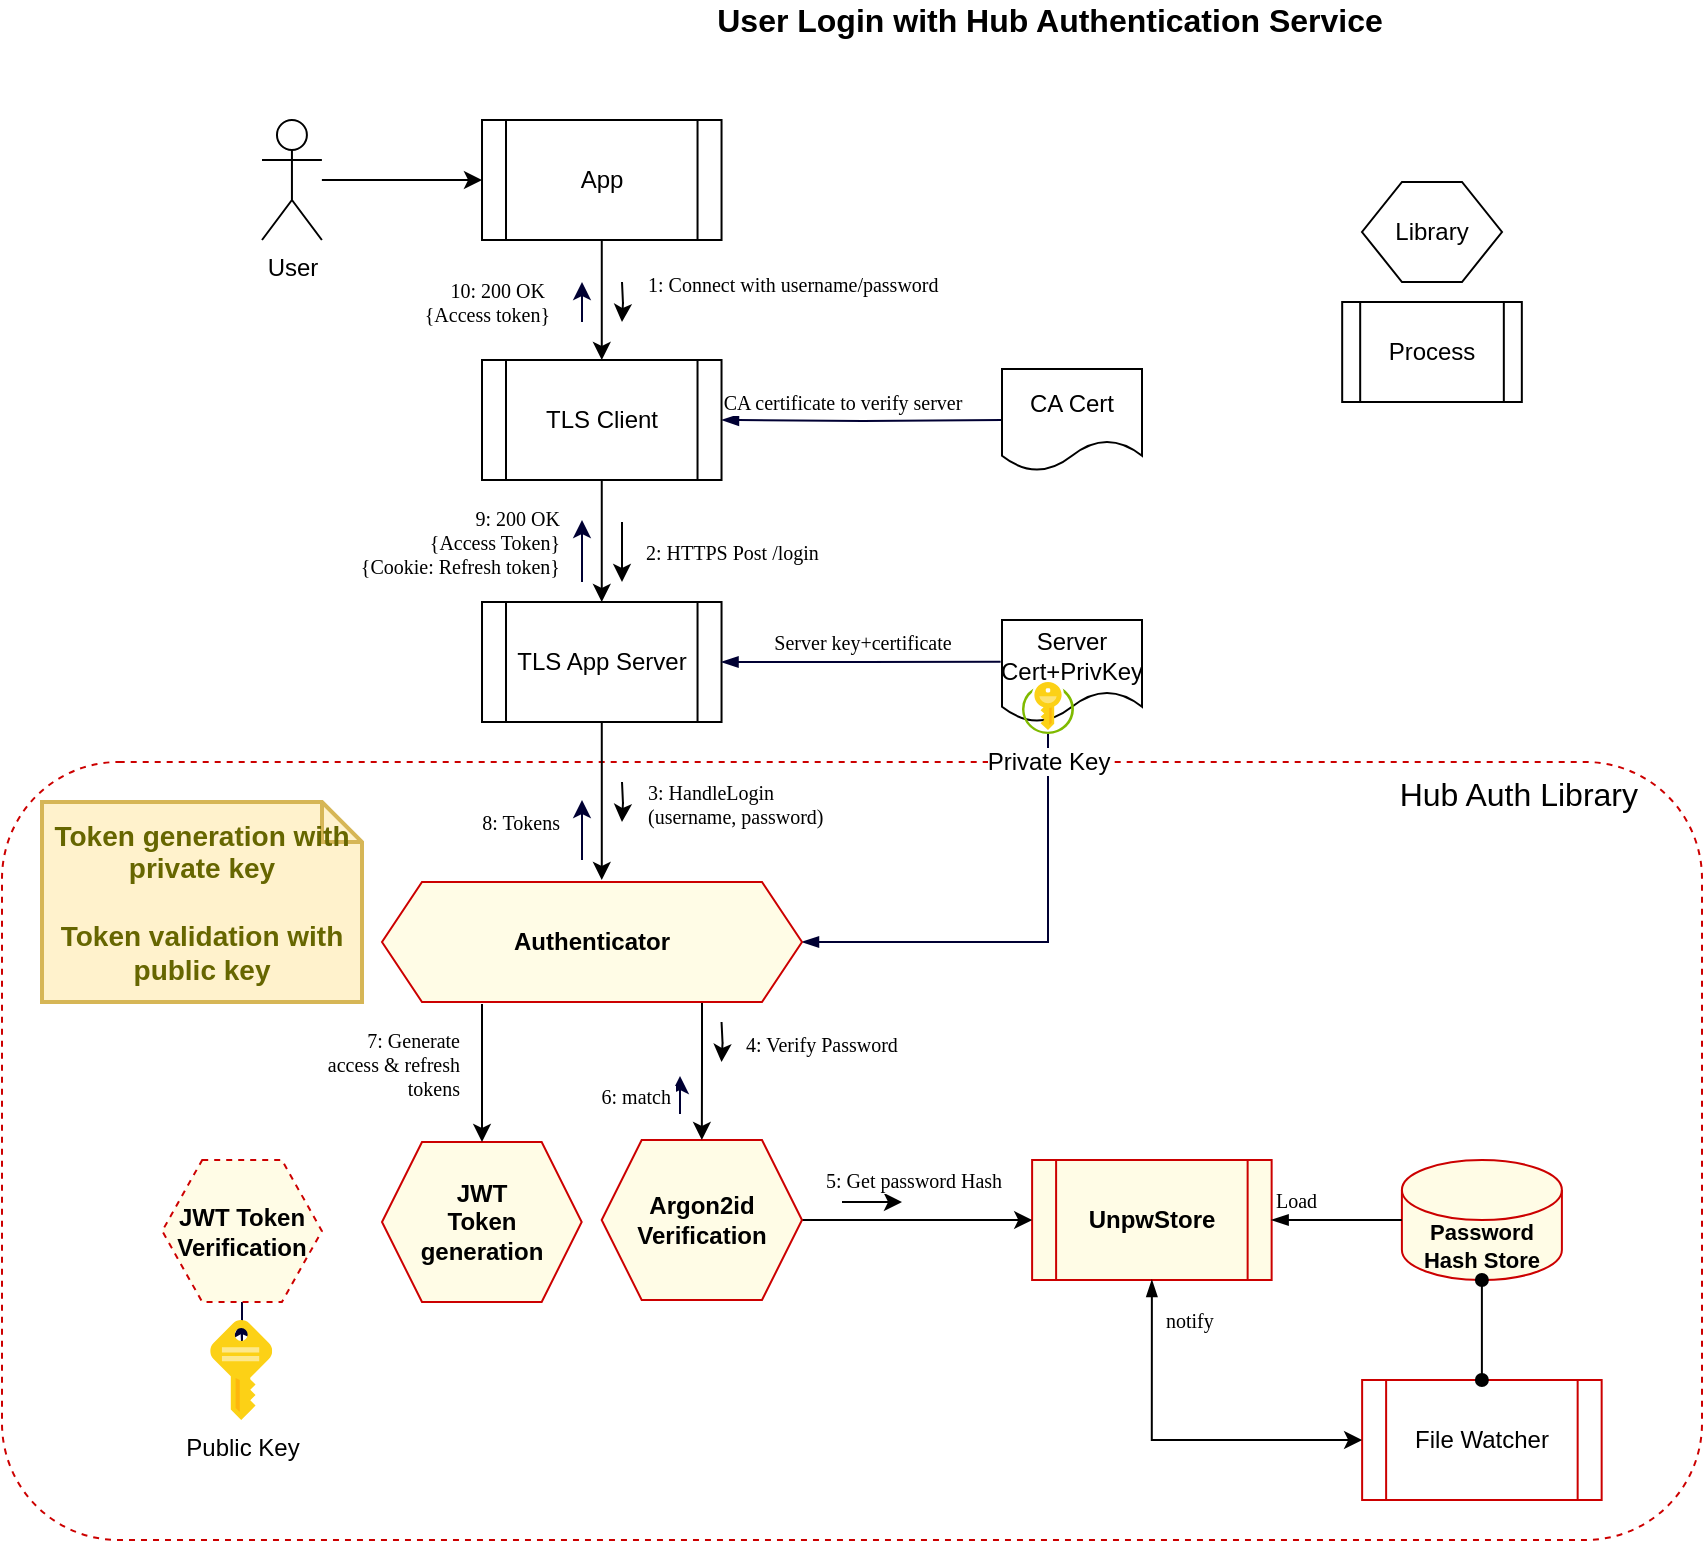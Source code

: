 <mxfile version="15.4.0" type="device"><diagram id="b842wrn-jH_wKSAiMzXX" name="Page-1"><mxGraphModel dx="9" dy="675" grid="1" gridSize="10" guides="1" tooltips="1" connect="1" arrows="1" fold="1" page="1" pageScale="1" pageWidth="1169" pageHeight="827" math="0" shadow="0"><root><mxCell id="0"/><mxCell id="1" parent="0"/><mxCell id="FDRR-PdHbrtoxVK-6h5M-47" value="Hub Auth Library" style="rounded=1;whiteSpace=wrap;html=1;dashed=1;fontSize=16;strokeColor=#CC0000;fillColor=none;align=right;verticalAlign=top;spacingRight=30;" parent="1" vertex="1"><mxGeometry x="1280" y="410" width="850" height="389" as="geometry"/></mxCell><mxCell id="W7-XrqmA51gD8G7lCC8u-2" value="User" style="shape=umlActor;verticalLabelPosition=bottom;verticalAlign=top;html=1;outlineConnect=0;" parent="1" vertex="1"><mxGeometry x="1410.002" y="89" width="29.941" height="60" as="geometry"/></mxCell><mxCell id="Q7s-DtgGucv7IilsmvLH-6" value="UnpwStore" style="shape=process;whiteSpace=wrap;html=1;backgroundOutline=1;strokeColor=#CC0000;fillColor=#FFFCE6;fontStyle=1" parent="1" vertex="1"><mxGeometry x="1795.056" y="609" width="119.765" height="60" as="geometry"/></mxCell><mxCell id="QH8zS50cagPqOpofdyvz-9" value="" style="edgeStyle=orthogonalEdgeStyle;rounded=0;orthogonalLoop=1;jettySize=auto;html=1;exitX=0.5;exitY=1;exitDx=0;exitDy=0;align=left;entryX=0.5;entryY=0;entryDx=0;entryDy=0;" parent="1" source="Q7s-DtgGucv7IilsmvLH-8" edge="1"><mxGeometry as="geometry"><Array as="points"><mxPoint x="1580" y="459"/><mxPoint x="1580" y="459"/></Array><mxPoint x="1336.282" y="619" as="sourcePoint"/><mxPoint x="1579.878" y="469" as="targetPoint"/><mxPoint x="130" y="-9" as="offset"/></mxGeometry></mxCell><mxCell id="FDRR-PdHbrtoxVK-6h5M-41" style="edgeStyle=orthogonalEdgeStyle;rounded=0;jumpStyle=none;jumpSize=10;orthogonalLoop=1;jettySize=auto;html=1;fontSize=16;strokeColor=#000033;align=left;entryX=0;entryY=0.5;entryDx=0;entryDy=0;startArrow=blockThin;startFill=1;endArrow=none;endFill=0;" parent="1" target="y5LRUJZksjx4dB5Gnp5z-7" edge="1"><mxGeometry relative="1" as="geometry"><mxPoint x="1829.93" y="239" as="targetPoint"/><mxPoint x="1640" y="239" as="sourcePoint"/></mxGeometry></mxCell><mxCell id="FDRR-PdHbrtoxVK-6h5M-42" value="CA certificate to verify server" style="edgeLabel;html=1;align=center;verticalAlign=middle;resizable=0;points=[];fontSize=10;fontFamily=Georgia;" parent="FDRR-PdHbrtoxVK-6h5M-41" vertex="1" connectable="0"><mxGeometry x="-0.593" relative="1" as="geometry"><mxPoint x="31" y="-9" as="offset"/></mxGeometry></mxCell><mxCell id="Q7s-DtgGucv7IilsmvLH-7" value="TLS Client" style="shape=process;whiteSpace=wrap;html=1;backgroundOutline=1;" parent="1" vertex="1"><mxGeometry x="1520.0" y="209" width="119.765" height="60" as="geometry"/></mxCell><mxCell id="Q7s-DtgGucv7IilsmvLH-8" value="TLS App Server" style="shape=process;whiteSpace=wrap;html=1;backgroundOutline=1;" parent="1" vertex="1"><mxGeometry x="1520.006" y="330" width="119.765" height="60" as="geometry"/></mxCell><mxCell id="QH8zS50cagPqOpofdyvz-3" value="" style="edgeStyle=orthogonalEdgeStyle;rounded=0;orthogonalLoop=1;jettySize=auto;html=1;align=left;labelPosition=right;verticalLabelPosition=middle;verticalAlign=middle;" parent="1" source="Q7s-DtgGucv7IilsmvLH-7" target="Q7s-DtgGucv7IilsmvLH-8" edge="1"><mxGeometry as="geometry"><mxPoint x="100" y="-29" as="offset"/></mxGeometry></mxCell><mxCell id="Q7s-DtgGucv7IilsmvLH-9" value="App" style="shape=process;whiteSpace=wrap;html=1;backgroundOutline=1;" parent="1" vertex="1"><mxGeometry x="1520.003" y="89" width="119.765" height="60" as="geometry"/></mxCell><mxCell id="FDRR-PdHbrtoxVK-6h5M-2" style="edgeStyle=orthogonalEdgeStyle;rounded=0;orthogonalLoop=1;jettySize=auto;html=1;entryX=0;entryY=0.5;entryDx=0;entryDy=0;" parent="1" source="W7-XrqmA51gD8G7lCC8u-2" target="Q7s-DtgGucv7IilsmvLH-9" edge="1"><mxGeometry x="1425.3" y="-311" as="geometry"/></mxCell><mxCell id="Q7s-DtgGucv7IilsmvLH-13" value="File Watcher" style="shape=process;whiteSpace=wrap;html=1;backgroundOutline=1;strokeColor=#CC0000;" parent="1" vertex="1"><mxGeometry x="1960.063" y="719" width="119.765" height="60" as="geometry"/></mxCell><mxCell id="QH8zS50cagPqOpofdyvz-19" style="edgeStyle=orthogonalEdgeStyle;rounded=0;orthogonalLoop=1;jettySize=auto;html=1;entryX=0;entryY=0.5;entryDx=0;entryDy=0;startArrow=blockThin;startFill=1;exitX=0.5;exitY=1;exitDx=0;exitDy=0;" parent="1" source="Q7s-DtgGucv7IilsmvLH-6" target="Q7s-DtgGucv7IilsmvLH-13" edge="1"><mxGeometry x="694.54" y="169" as="geometry"><Array as="points"><mxPoint x="1855" y="749"/></Array><mxPoint x="1955.068" y="769" as="sourcePoint"/></mxGeometry></mxCell><mxCell id="FDRR-PdHbrtoxVK-6h5M-7" value="notify" style="edgeLabel;html=1;align=left;verticalAlign=middle;resizable=0;points=[];fontFamily=Georgia;fontSize=10;" parent="QH8zS50cagPqOpofdyvz-19" vertex="1" connectable="0"><mxGeometry x="0.178" y="-3" relative="1" as="geometry"><mxPoint x="-24" y="-63" as="offset"/></mxGeometry></mxCell><mxCell id="QH8zS50cagPqOpofdyvz-20" value="Password &lt;br&gt;Hash Store" style="shape=cylinder3;whiteSpace=wrap;html=1;boundedLbl=1;backgroundOutline=1;size=15;strokeColor=#CC0000;fontSize=11;fillColor=#FFFCE6;fontStyle=1" parent="1" vertex="1"><mxGeometry x="1979.95" y="609" width="80" height="60" as="geometry"/></mxCell><mxCell id="QH8zS50cagPqOpofdyvz-22" value="Load" style="edgeStyle=orthogonalEdgeStyle;rounded=0;orthogonalLoop=1;jettySize=auto;html=1;entryX=0;entryY=0.5;entryDx=0;entryDy=0;entryPerimeter=0;align=left;labelPosition=right;verticalLabelPosition=middle;verticalAlign=middle;startArrow=blockThin;startFill=1;endArrow=none;endFill=0;fontFamily=Georgia;fontSize=10;" parent="1" source="Q7s-DtgGucv7IilsmvLH-6" target="QH8zS50cagPqOpofdyvz-20" edge="1"><mxGeometry x="560" y="249" as="geometry"><mxPoint x="2217.554" y="779" as="targetPoint"/><mxPoint x="-32" y="-10" as="offset"/></mxGeometry></mxCell><mxCell id="QH8zS50cagPqOpofdyvz-21" style="edgeStyle=orthogonalEdgeStyle;rounded=0;orthogonalLoop=1;jettySize=auto;html=1;endArrow=oval;endFill=1;startArrow=oval;startFill=1;" parent="1" source="Q7s-DtgGucv7IilsmvLH-13" target="QH8zS50cagPqOpofdyvz-20" edge="1"><mxGeometry x="694.54" y="169" as="geometry"/></mxCell><mxCell id="V7XLh-JUbc82oOKqjvw1-21" value="" style="edgeStyle=orthogonalEdgeStyle;rounded=0;orthogonalLoop=1;jettySize=auto;html=1;entryX=0;entryY=0.5;entryDx=0;entryDy=0;exitX=1;exitY=0.5;exitDx=0;exitDy=0;" parent="1" source="FDRR-PdHbrtoxVK-6h5M-11" target="Q7s-DtgGucv7IilsmvLH-6" edge="1"><mxGeometry x="560" y="329" as="geometry"><mxPoint x="1885.205" y="789" as="sourcePoint"/><Array as="points"><mxPoint x="1795" y="639"/></Array><mxPoint y="-10" as="offset"/></mxGeometry></mxCell><mxCell id="V7XLh-JUbc82oOKqjvw1-26" style="edgeStyle=orthogonalEdgeStyle;rounded=0;orthogonalLoop=1;jettySize=auto;html=1;align=right;exitX=0.5;exitY=1;exitDx=0;exitDy=0;" parent="1" source="Q7s-DtgGucv7IilsmvLH-9" target="Q7s-DtgGucv7IilsmvLH-7" edge="1"><mxGeometry x="694.54" y="89" as="geometry"><mxPoint x="930.078" y="639" as="sourcePoint"/></mxGeometry></mxCell><mxCell id="FDRR-PdHbrtoxVK-6h5M-11" value="Argon2id&lt;br&gt;Verification" style="shape=hexagon;perimeter=hexagonPerimeter2;whiteSpace=wrap;html=1;fixedSize=1;strokeColor=#CC0000;fillColor=#FFFCE6;fontStyle=1" parent="1" vertex="1"><mxGeometry x="1579.84" y="599" width="100.16" height="80" as="geometry"/></mxCell><mxCell id="FDRR-PdHbrtoxVK-6h5M-49" value="" style="edgeStyle=orthogonalEdgeStyle;rounded=0;jumpStyle=none;jumpSize=10;orthogonalLoop=1;jettySize=auto;html=1;fontSize=16;strokeColor=#000033;align=left;" parent="1" source="FDRR-PdHbrtoxVK-6h5M-12" target="FDRR-PdHbrtoxVK-6h5M-48" edge="1"><mxGeometry relative="1" as="geometry"/></mxCell><mxCell id="FDRR-PdHbrtoxVK-6h5M-12" value="JWT Token Verification" style="shape=hexagon;perimeter=hexagonPerimeter2;whiteSpace=wrap;html=1;fixedSize=1;dashed=1;fillColor=#FFFCE6;strokeColor=#CC0000;fontStyle=1" parent="1" vertex="1"><mxGeometry x="1360.1" y="609" width="79.84" height="71" as="geometry"/></mxCell><mxCell id="FDRR-PdHbrtoxVK-6h5M-44" style="edgeStyle=orthogonalEdgeStyle;rounded=0;jumpStyle=none;jumpSize=10;orthogonalLoop=1;jettySize=auto;html=1;fontSize=11;strokeColor=#000033;align=left;exitX=1;exitY=0.5;exitDx=0;exitDy=0;startArrow=blockThin;startFill=1;endArrow=none;endFill=0;" parent="1" source="e2XU1f7BwjbJ6v8G4TGp-1" target="FDRR-PdHbrtoxVK-6h5M-45" edge="1"><mxGeometry relative="1" as="geometry"><mxPoint x="1518.878" y="709.681" as="targetPoint"/></mxGeometry></mxCell><mxCell id="FDRR-PdHbrtoxVK-6h5M-13" value="JWT&lt;br&gt;Token generation" style="shape=hexagon;perimeter=hexagonPerimeter2;whiteSpace=wrap;html=1;fixedSize=1;strokeColor=#CC0000;fillColor=#FFFCE6;fontStyle=1" parent="1" vertex="1"><mxGeometry x="1470" y="600" width="99.84" height="80" as="geometry"/></mxCell><mxCell id="QH8zS50cagPqOpofdyvz-10" value="7: Generate &lt;br style=&quot;font-size: 10px;&quot;&gt;access &amp;amp; refresh &lt;br style=&quot;font-size: 10px;&quot;&gt;tokens" style="edgeStyle=orthogonalEdgeStyle;rounded=0;orthogonalLoop=1;jettySize=auto;html=1;entryX=0.5;entryY=0;entryDx=0;entryDy=0;align=right;fontSize=10;fontFamily=Georgia;" parent="1" target="FDRR-PdHbrtoxVK-6h5M-13" edge="1"><mxGeometry as="geometry"><mxPoint x="1520" y="531" as="sourcePoint"/><mxPoint x="1540" y="609" as="targetPoint"/><Array as="points"><mxPoint x="1520" y="600"/></Array><mxPoint x="-10" y="-5" as="offset"/></mxGeometry></mxCell><mxCell id="FDRR-PdHbrtoxVK-6h5M-16" value="Library" style="shape=hexagon;perimeter=hexagonPerimeter2;whiteSpace=wrap;html=1;fixedSize=1;" parent="1" vertex="1"><mxGeometry x="1960" y="120" width="70" height="50" as="geometry"/></mxCell><mxCell id="FDRR-PdHbrtoxVK-6h5M-17" value="Process" style="shape=process;whiteSpace=wrap;html=1;backgroundOutline=1;" parent="1" vertex="1"><mxGeometry x="1950.092" y="180" width="89.824" height="50" as="geometry"/></mxCell><mxCell id="FDRR-PdHbrtoxVK-6h5M-21" value="" style="edgeStyle=orthogonalEdgeStyle;rounded=0;jumpStyle=none;jumpSize=10;orthogonalLoop=1;jettySize=auto;html=1;strokeColor=#000033;align=right;startArrow=blockThin;startFill=1;endArrow=none;endFill=0;entryX=-0.01;entryY=0.409;entryDx=0;entryDy=0;entryPerimeter=0;exitX=1;exitY=0.5;exitDx=0;exitDy=0;" parent="1" source="Q7s-DtgGucv7IilsmvLH-8" target="y5LRUJZksjx4dB5Gnp5z-19" edge="1"><mxGeometry x="560" y="249" as="geometry"><mxPoint x="1660" y="370" as="sourcePoint"/><mxPoint x="1790" y="370" as="targetPoint"/><Array as="points"/><mxPoint x="-163" y="65" as="offset"/></mxGeometry></mxCell><mxCell id="FDRR-PdHbrtoxVK-6h5M-33" value="Server key+certificate" style="edgeLabel;html=1;align=center;verticalAlign=middle;resizable=0;points=[];fontFamily=Georgia;fontSize=10;" parent="FDRR-PdHbrtoxVK-6h5M-21" vertex="1" connectable="0"><mxGeometry relative="1" as="geometry"><mxPoint y="-10" as="offset"/></mxGeometry></mxCell><mxCell id="FDRR-PdHbrtoxVK-6h5M-36" value="8: Tokens" style="endArrow=classic;html=1;strokeColor=#000033;align=right;fontFamily=Georgia;fontSize=10;" parent="1" edge="1"><mxGeometry x="0.267" y="10" width="50" height="50" relative="1" as="geometry"><mxPoint x="1570" y="459" as="sourcePoint"/><mxPoint x="1570" y="429" as="targetPoint"/><mxPoint as="offset"/></mxGeometry></mxCell><mxCell id="FDRR-PdHbrtoxVK-6h5M-37" value="9: 200 OK&lt;br style=&quot;font-size: 10px;&quot;&gt;{Access Token}&lt;br style=&quot;font-size: 10px;&quot;&gt;{Cookie: Refresh token}" style="endArrow=classic;html=1;strokeColor=#000033;align=right;fontFamily=Georgia;fontSize=10;" parent="1" edge="1"><mxGeometry x="0.3" y="10" width="50" height="50" relative="1" as="geometry"><mxPoint x="1570" y="320" as="sourcePoint"/><mxPoint x="1570" y="289" as="targetPoint"/><mxPoint as="offset"/></mxGeometry></mxCell><mxCell id="FDRR-PdHbrtoxVK-6h5M-38" value="10: 200 OK&amp;nbsp;&lt;br style=&quot;font-size: 10px;&quot;&gt;{Access token}" style="endArrow=classic;html=1;strokeColor=#000033;align=right;fontFamily=Georgia;fontSize=10;" parent="1" edge="1"><mxGeometry x="-0.001" y="15" width="50" height="50" relative="1" as="geometry"><mxPoint x="1570" y="190" as="sourcePoint"/><mxPoint x="1570" y="170" as="targetPoint"/><mxPoint as="offset"/></mxGeometry></mxCell><mxCell id="FDRR-PdHbrtoxVK-6h5M-39" value="User Login with Hub Authentication Service" style="text;html=1;strokeColor=none;fillColor=none;align=center;verticalAlign=middle;whiteSpace=wrap;rounded=0;dashed=1;fontSize=16;fontStyle=1" parent="1" vertex="1"><mxGeometry x="1614" y="29" width="380" height="20" as="geometry"/></mxCell><mxCell id="FDRR-PdHbrtoxVK-6h5M-48" value="Public Key" style="aspect=fixed;html=1;points=[];align=center;image;fontSize=12;image=img/lib/mscae/Key.svg;dashed=1;strokeColor=#000099;fillColor=none;" parent="1" vertex="1"><mxGeometry x="1384.1" y="689" width="31" height="50" as="geometry"/></mxCell><mxCell id="FDRR-PdHbrtoxVK-6h5M-50" value="6: match&amp;nbsp;" style="endArrow=classic;html=1;strokeColor=#000033;align=right;fontFamily=Georgia;fontSize=10;" parent="1" edge="1"><mxGeometry x="-0.053" y="1" width="50" height="50" relative="1" as="geometry"><mxPoint x="1619" y="586" as="sourcePoint"/><mxPoint x="1619" y="567" as="targetPoint"/><mxPoint as="offset"/></mxGeometry></mxCell><mxCell id="FDRR-PdHbrtoxVK-6h5M-51" value="" style="edgeStyle=orthogonalEdgeStyle;rounded=0;orthogonalLoop=1;jettySize=auto;html=1;entryX=0.5;entryY=0;entryDx=0;entryDy=0;align=left;labelPosition=right;verticalLabelPosition=middle;verticalAlign=middle;" parent="1" source="e2XU1f7BwjbJ6v8G4TGp-1" target="FDRR-PdHbrtoxVK-6h5M-11" edge="1"><mxGeometry x="560" y="249" as="geometry"><Array as="points"><mxPoint x="1630" y="560"/><mxPoint x="1630" y="560"/></Array><mxPoint x="1599.16" y="529.42" as="sourcePoint"/><mxPoint x="1629.761" y="609" as="targetPoint"/><mxPoint x="-6" y="-20" as="offset"/></mxGeometry></mxCell><mxCell id="FrjNYOdidtSICdL4RoSz-1" value="Token generation with private key&lt;br&gt;&lt;br&gt;Token validation with public key" style="shape=note;strokeWidth=2;fontSize=14;size=20;whiteSpace=wrap;html=1;fillColor=#fff2cc;strokeColor=#d6b656;fontColor=#666600;fontStyle=1" parent="1" vertex="1"><mxGeometry x="1300" y="430" width="160" height="100" as="geometry"/></mxCell><mxCell id="e2XU1f7BwjbJ6v8G4TGp-1" value="Authenticator" style="shape=hexagon;perimeter=hexagonPerimeter2;whiteSpace=wrap;html=1;fixedSize=1;strokeColor=#CC0000;fillColor=#FFFCE6;fontStyle=1" parent="1" vertex="1"><mxGeometry x="1470" y="470" width="210" height="60" as="geometry"/></mxCell><mxCell id="y5LRUJZksjx4dB5Gnp5z-4" value="" style="endArrow=classic;html=1;rounded=0;edgeStyle=orthogonalEdgeStyle;" edge="1" parent="1"><mxGeometry relative="1" as="geometry"><mxPoint x="1590" y="170" as="sourcePoint"/><mxPoint x="1590" y="190" as="targetPoint"/></mxGeometry></mxCell><mxCell id="y5LRUJZksjx4dB5Gnp5z-5" value="&lt;meta charset=&quot;utf-8&quot; style=&quot;font-size: 10px;&quot;&gt;&lt;span style=&quot;color: rgb(0, 0, 0); font-size: 10px; font-style: normal; font-weight: 400; letter-spacing: normal; text-indent: 0px; text-transform: none; word-spacing: 0px; background-color: rgb(255, 255, 255); display: inline; float: none;&quot;&gt;1: Connect with username/password&lt;/span&gt;" style="edgeLabel;resizable=0;html=1;align=left;verticalAlign=middle;fontFamily=Georgia;fontSize=10;" connectable="0" vertex="1" parent="y5LRUJZksjx4dB5Gnp5z-4"><mxGeometry relative="1" as="geometry"><mxPoint x="10" y="-10" as="offset"/></mxGeometry></mxCell><mxCell id="y5LRUJZksjx4dB5Gnp5z-7" value="CA Cert" style="shape=document;whiteSpace=wrap;html=1;boundedLbl=1;align=center;" vertex="1" parent="1"><mxGeometry x="1780" y="213.5" width="70" height="51" as="geometry"/></mxCell><mxCell id="y5LRUJZksjx4dB5Gnp5z-13" value="" style="endArrow=classic;html=1;rounded=0;edgeStyle=orthogonalEdgeStyle;align=left;" edge="1" parent="1"><mxGeometry relative="1" as="geometry"><mxPoint x="1590" y="290" as="sourcePoint"/><mxPoint x="1590" y="320" as="targetPoint"/></mxGeometry></mxCell><mxCell id="y5LRUJZksjx4dB5Gnp5z-14" value="2:&amp;nbsp;HTTPS Post /login" style="edgeLabel;resizable=0;html=1;align=left;verticalAlign=middle;fontFamily=Georgia;fontSize=10;" connectable="0" vertex="1" parent="y5LRUJZksjx4dB5Gnp5z-13"><mxGeometry relative="1" as="geometry"><mxPoint x="10" as="offset"/></mxGeometry></mxCell><mxCell id="y5LRUJZksjx4dB5Gnp5z-15" value="" style="endArrow=classic;html=1;rounded=0;edgeStyle=orthogonalEdgeStyle;align=left;" edge="1" parent="1"><mxGeometry relative="1" as="geometry"><mxPoint x="1590" y="420" as="sourcePoint"/><mxPoint x="1590" y="440" as="targetPoint"/></mxGeometry></mxCell><mxCell id="y5LRUJZksjx4dB5Gnp5z-16" value="3: HandleLogin&lt;br&gt;(username, password)" style="edgeLabel;resizable=0;html=1;align=left;verticalAlign=middle;fontFamily=Georgia;fontSize=10;" connectable="0" vertex="1" parent="y5LRUJZksjx4dB5Gnp5z-15"><mxGeometry relative="1" as="geometry"><mxPoint x="10" as="offset"/></mxGeometry></mxCell><mxCell id="y5LRUJZksjx4dB5Gnp5z-17" value="" style="endArrow=classic;html=1;rounded=0;edgeStyle=orthogonalEdgeStyle;align=left;" edge="1" parent="1"><mxGeometry relative="1" as="geometry"><mxPoint x="1639.77" y="540" as="sourcePoint"/><mxPoint x="1639.77" y="560" as="targetPoint"/></mxGeometry></mxCell><mxCell id="y5LRUJZksjx4dB5Gnp5z-18" value="4: Verify Password" style="edgeLabel;resizable=0;html=1;align=left;verticalAlign=middle;fontFamily=Georgia;fontSize=10;" connectable="0" vertex="1" parent="y5LRUJZksjx4dB5Gnp5z-17"><mxGeometry relative="1" as="geometry"><mxPoint x="10" as="offset"/></mxGeometry></mxCell><mxCell id="y5LRUJZksjx4dB5Gnp5z-19" value="Server &lt;br&gt;Cert+PrivKey&lt;br&gt;" style="shape=document;whiteSpace=wrap;html=1;boundedLbl=1;align=center;" vertex="1" parent="1"><mxGeometry x="1780" y="339" width="70" height="51" as="geometry"/></mxCell><mxCell id="FDRR-PdHbrtoxVK-6h5M-45" value="Private Key" style="html=1;points=[];align=center;image;fontSize=12;image=img/lib/mscae/Key_Vaults.svg;dashed=1;strokeColor=#CC0000;fillColor=none;aspect=fixed;" parent="1" vertex="1"><mxGeometry x="1790" y="370" width="26" height="26" as="geometry"/></mxCell><mxCell id="y5LRUJZksjx4dB5Gnp5z-20" value="" style="endArrow=classic;html=1;rounded=0;edgeStyle=orthogonalEdgeStyle;align=left;" edge="1" parent="1"><mxGeometry relative="1" as="geometry"><mxPoint x="1700" y="630" as="sourcePoint"/><mxPoint x="1730" y="630" as="targetPoint"/><Array as="points"><mxPoint x="1700" y="630"/></Array></mxGeometry></mxCell><mxCell id="y5LRUJZksjx4dB5Gnp5z-21" value="5: Get password Hash" style="edgeLabel;resizable=0;html=1;align=left;verticalAlign=middle;fontFamily=Georgia;fontSize=10;" connectable="0" vertex="1" parent="y5LRUJZksjx4dB5Gnp5z-20"><mxGeometry relative="1" as="geometry"><mxPoint x="-25" y="-11" as="offset"/></mxGeometry></mxCell></root></mxGraphModel></diagram></mxfile>
